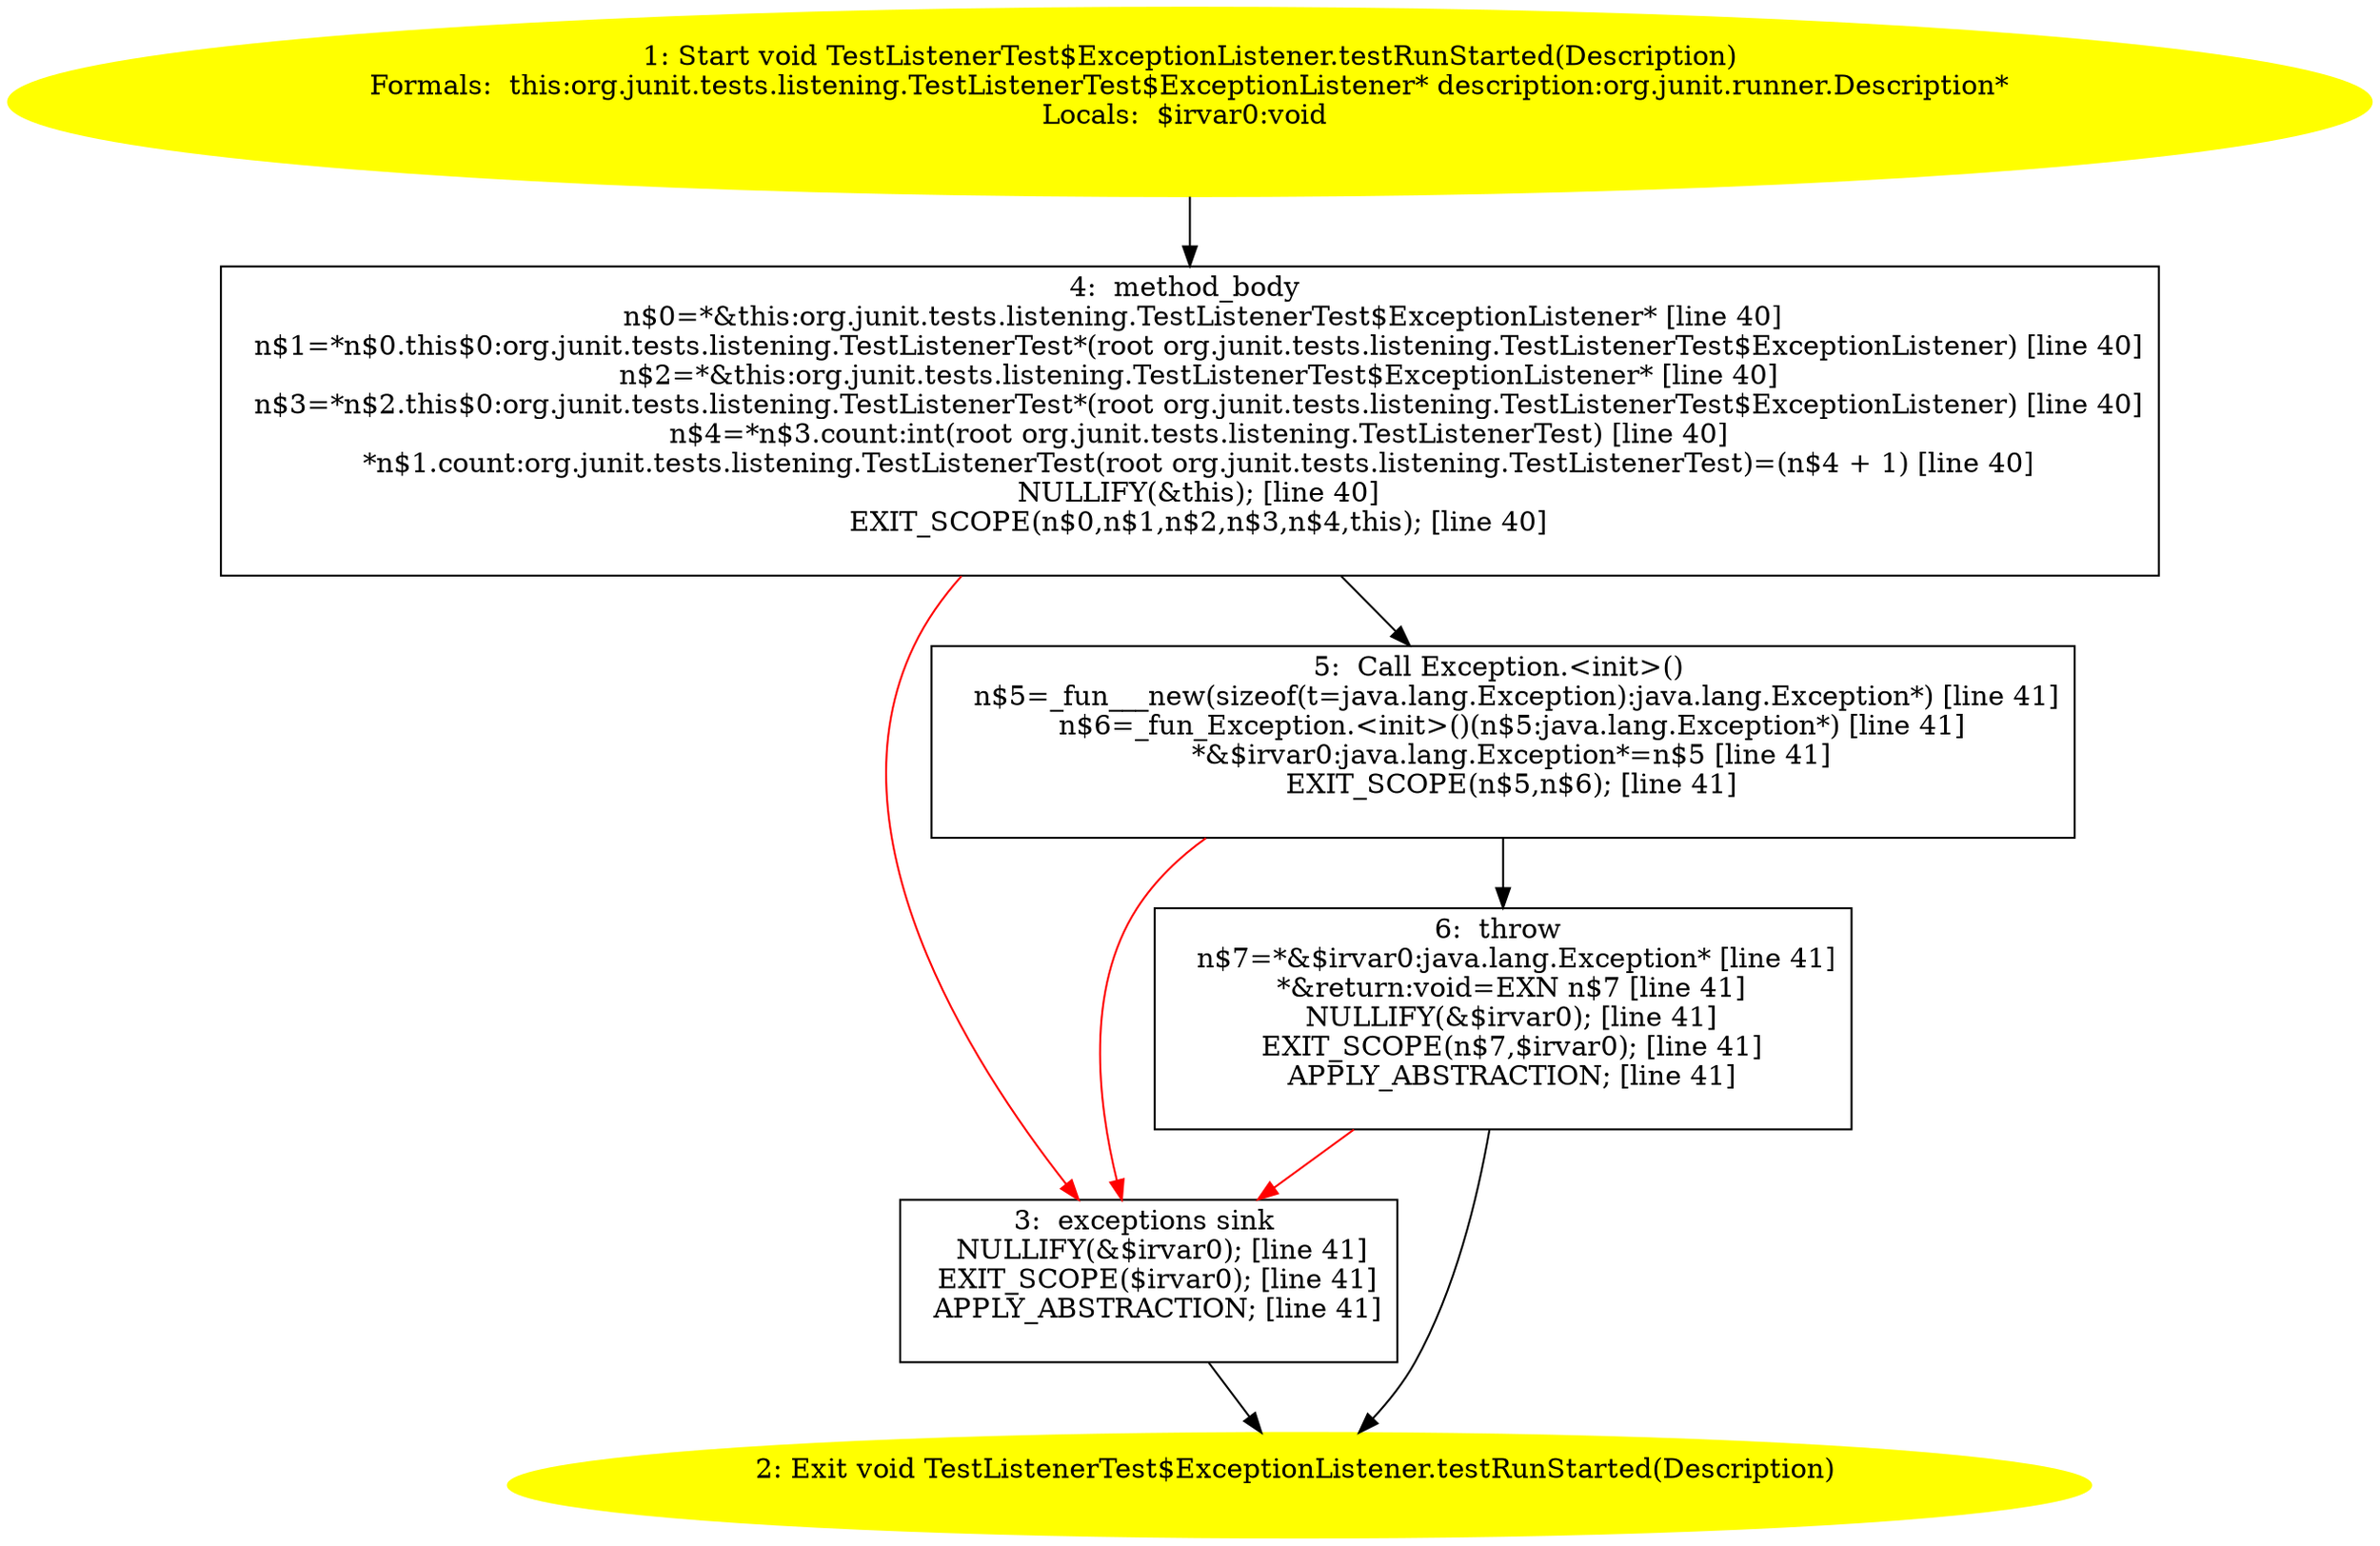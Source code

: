/* @generated */
digraph cfg {
"org.junit.tests.listening.TestListenerTest$ExceptionListener.testRunStarted(org.junit.runner.Descrip.09a54978eedb4748605b4fd28722ac7b_1" [label="1: Start void TestListenerTest$ExceptionListener.testRunStarted(Description)\nFormals:  this:org.junit.tests.listening.TestListenerTest$ExceptionListener* description:org.junit.runner.Description*\nLocals:  $irvar0:void \n  " color=yellow style=filled]
	

	 "org.junit.tests.listening.TestListenerTest$ExceptionListener.testRunStarted(org.junit.runner.Descrip.09a54978eedb4748605b4fd28722ac7b_1" -> "org.junit.tests.listening.TestListenerTest$ExceptionListener.testRunStarted(org.junit.runner.Descrip.09a54978eedb4748605b4fd28722ac7b_4" ;
"org.junit.tests.listening.TestListenerTest$ExceptionListener.testRunStarted(org.junit.runner.Descrip.09a54978eedb4748605b4fd28722ac7b_2" [label="2: Exit void TestListenerTest$ExceptionListener.testRunStarted(Description) \n  " color=yellow style=filled]
	

"org.junit.tests.listening.TestListenerTest$ExceptionListener.testRunStarted(org.junit.runner.Descrip.09a54978eedb4748605b4fd28722ac7b_3" [label="3:  exceptions sink \n   NULLIFY(&$irvar0); [line 41]\n  EXIT_SCOPE($irvar0); [line 41]\n  APPLY_ABSTRACTION; [line 41]\n " shape="box"]
	

	 "org.junit.tests.listening.TestListenerTest$ExceptionListener.testRunStarted(org.junit.runner.Descrip.09a54978eedb4748605b4fd28722ac7b_3" -> "org.junit.tests.listening.TestListenerTest$ExceptionListener.testRunStarted(org.junit.runner.Descrip.09a54978eedb4748605b4fd28722ac7b_2" ;
"org.junit.tests.listening.TestListenerTest$ExceptionListener.testRunStarted(org.junit.runner.Descrip.09a54978eedb4748605b4fd28722ac7b_4" [label="4:  method_body \n   n$0=*&this:org.junit.tests.listening.TestListenerTest$ExceptionListener* [line 40]\n  n$1=*n$0.this$0:org.junit.tests.listening.TestListenerTest*(root org.junit.tests.listening.TestListenerTest$ExceptionListener) [line 40]\n  n$2=*&this:org.junit.tests.listening.TestListenerTest$ExceptionListener* [line 40]\n  n$3=*n$2.this$0:org.junit.tests.listening.TestListenerTest*(root org.junit.tests.listening.TestListenerTest$ExceptionListener) [line 40]\n  n$4=*n$3.count:int(root org.junit.tests.listening.TestListenerTest) [line 40]\n  *n$1.count:org.junit.tests.listening.TestListenerTest(root org.junit.tests.listening.TestListenerTest)=(n$4 + 1) [line 40]\n  NULLIFY(&this); [line 40]\n  EXIT_SCOPE(n$0,n$1,n$2,n$3,n$4,this); [line 40]\n " shape="box"]
	

	 "org.junit.tests.listening.TestListenerTest$ExceptionListener.testRunStarted(org.junit.runner.Descrip.09a54978eedb4748605b4fd28722ac7b_4" -> "org.junit.tests.listening.TestListenerTest$ExceptionListener.testRunStarted(org.junit.runner.Descrip.09a54978eedb4748605b4fd28722ac7b_5" ;
	 "org.junit.tests.listening.TestListenerTest$ExceptionListener.testRunStarted(org.junit.runner.Descrip.09a54978eedb4748605b4fd28722ac7b_4" -> "org.junit.tests.listening.TestListenerTest$ExceptionListener.testRunStarted(org.junit.runner.Descrip.09a54978eedb4748605b4fd28722ac7b_3" [color="red" ];
"org.junit.tests.listening.TestListenerTest$ExceptionListener.testRunStarted(org.junit.runner.Descrip.09a54978eedb4748605b4fd28722ac7b_5" [label="5:  Call Exception.<init>() \n   n$5=_fun___new(sizeof(t=java.lang.Exception):java.lang.Exception*) [line 41]\n  n$6=_fun_Exception.<init>()(n$5:java.lang.Exception*) [line 41]\n  *&$irvar0:java.lang.Exception*=n$5 [line 41]\n  EXIT_SCOPE(n$5,n$6); [line 41]\n " shape="box"]
	

	 "org.junit.tests.listening.TestListenerTest$ExceptionListener.testRunStarted(org.junit.runner.Descrip.09a54978eedb4748605b4fd28722ac7b_5" -> "org.junit.tests.listening.TestListenerTest$ExceptionListener.testRunStarted(org.junit.runner.Descrip.09a54978eedb4748605b4fd28722ac7b_6" ;
	 "org.junit.tests.listening.TestListenerTest$ExceptionListener.testRunStarted(org.junit.runner.Descrip.09a54978eedb4748605b4fd28722ac7b_5" -> "org.junit.tests.listening.TestListenerTest$ExceptionListener.testRunStarted(org.junit.runner.Descrip.09a54978eedb4748605b4fd28722ac7b_3" [color="red" ];
"org.junit.tests.listening.TestListenerTest$ExceptionListener.testRunStarted(org.junit.runner.Descrip.09a54978eedb4748605b4fd28722ac7b_6" [label="6:  throw \n   n$7=*&$irvar0:java.lang.Exception* [line 41]\n  *&return:void=EXN n$7 [line 41]\n  NULLIFY(&$irvar0); [line 41]\n  EXIT_SCOPE(n$7,$irvar0); [line 41]\n  APPLY_ABSTRACTION; [line 41]\n " shape="box"]
	

	 "org.junit.tests.listening.TestListenerTest$ExceptionListener.testRunStarted(org.junit.runner.Descrip.09a54978eedb4748605b4fd28722ac7b_6" -> "org.junit.tests.listening.TestListenerTest$ExceptionListener.testRunStarted(org.junit.runner.Descrip.09a54978eedb4748605b4fd28722ac7b_2" ;
	 "org.junit.tests.listening.TestListenerTest$ExceptionListener.testRunStarted(org.junit.runner.Descrip.09a54978eedb4748605b4fd28722ac7b_6" -> "org.junit.tests.listening.TestListenerTest$ExceptionListener.testRunStarted(org.junit.runner.Descrip.09a54978eedb4748605b4fd28722ac7b_3" [color="red" ];
}
